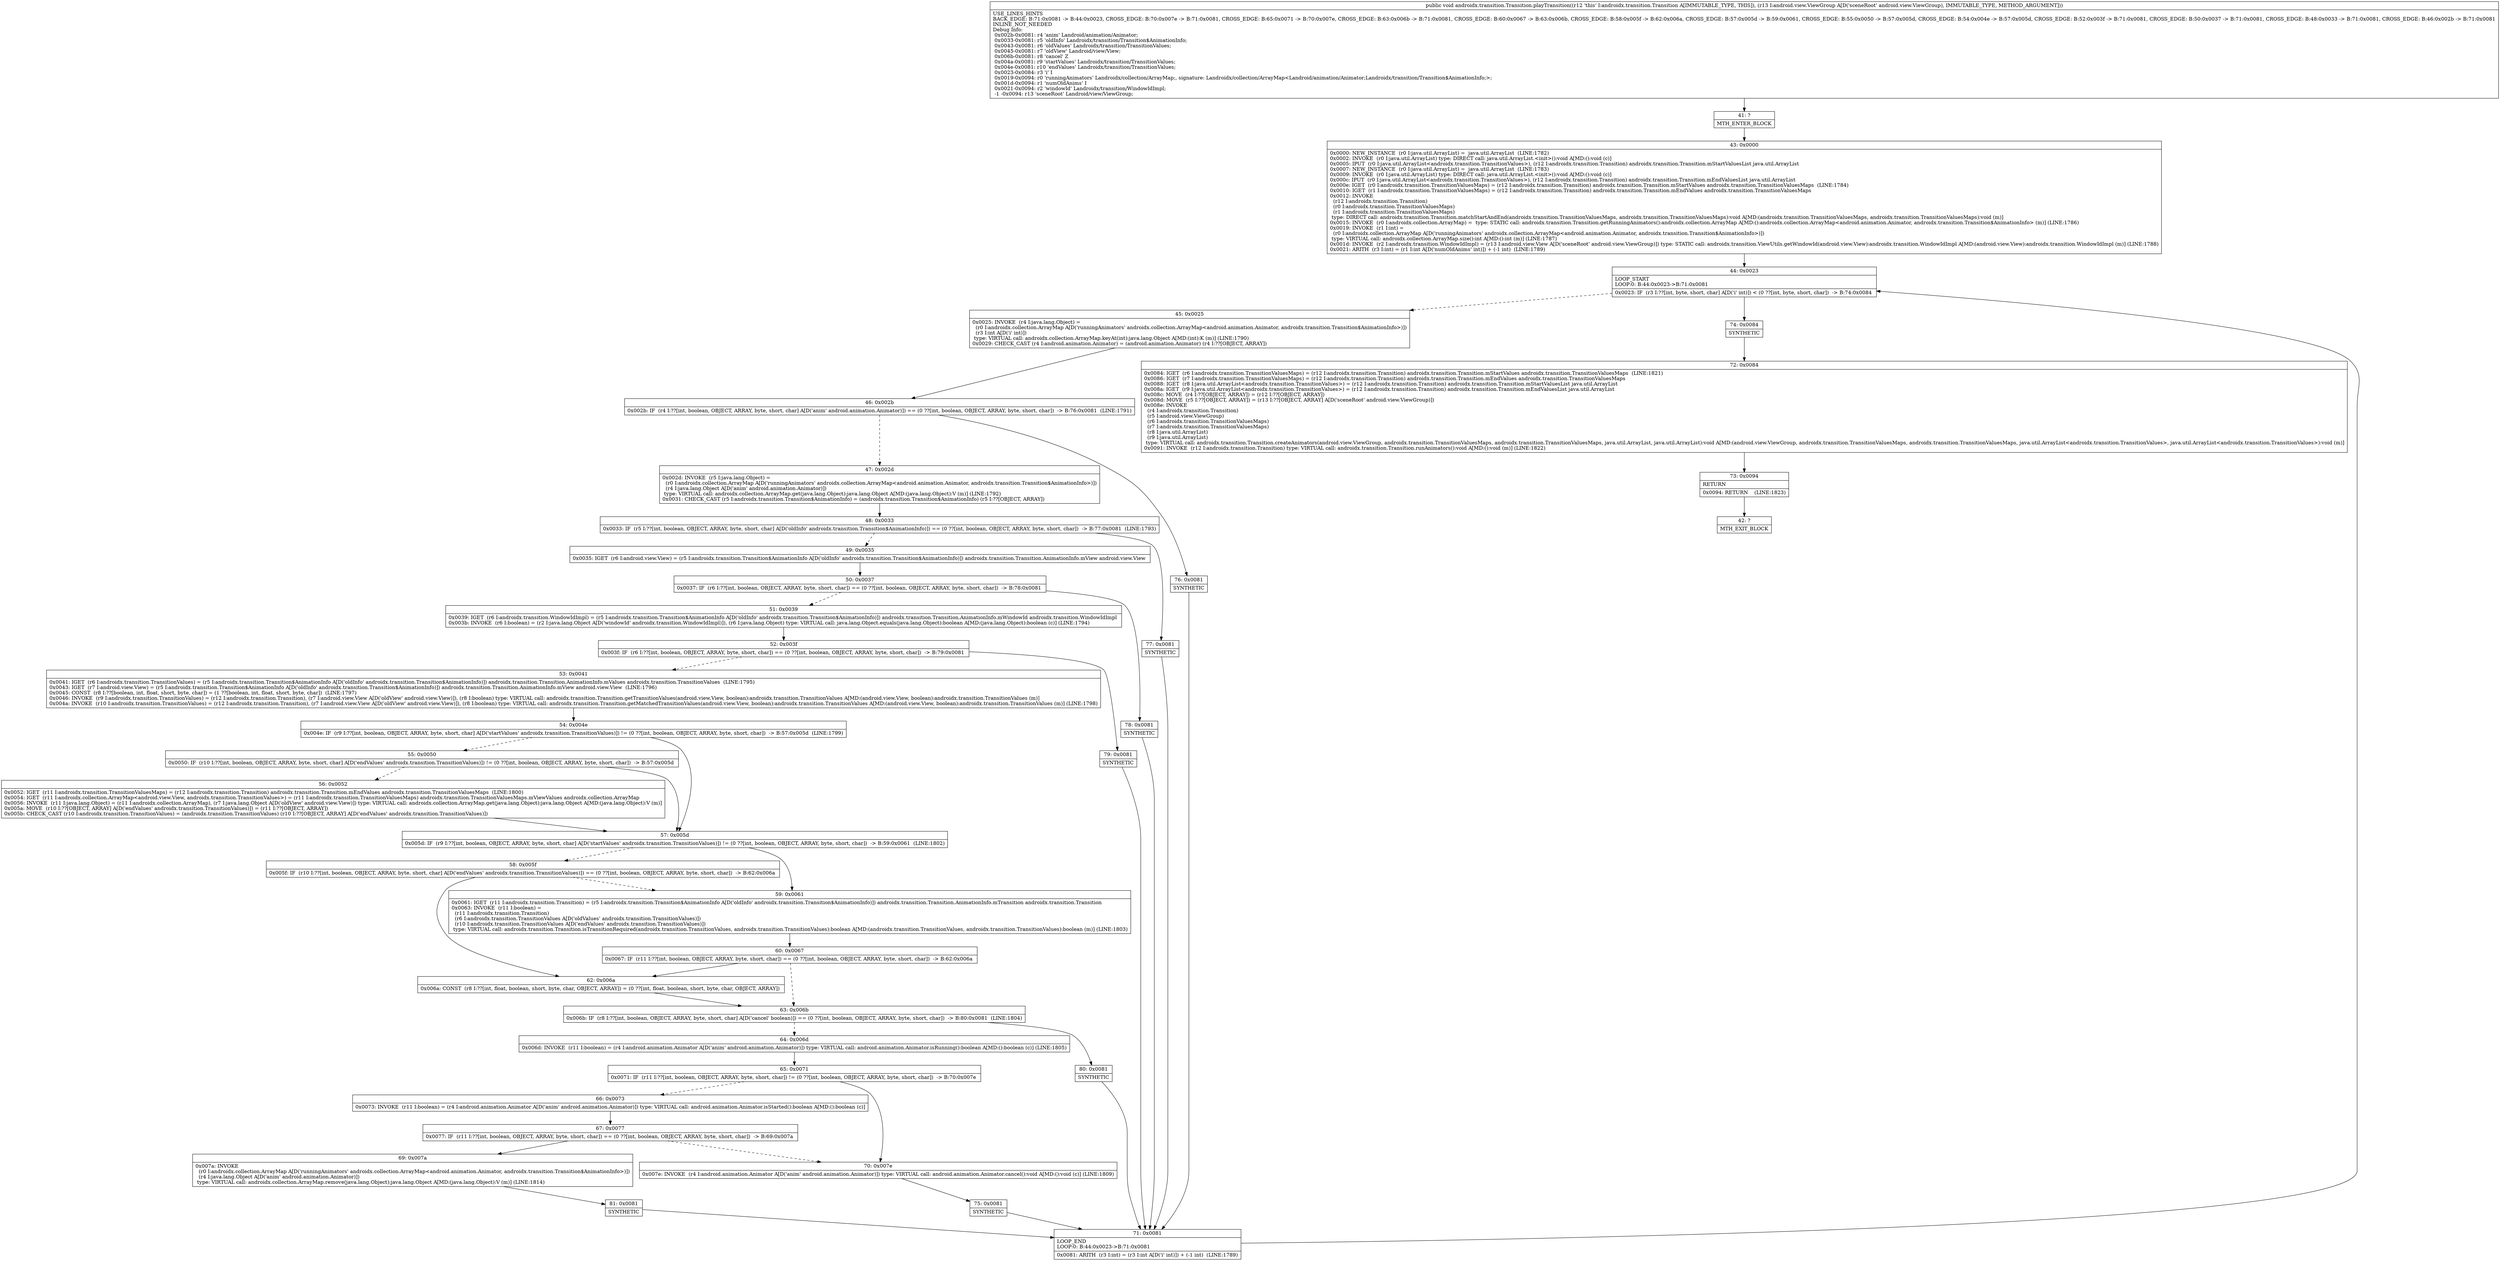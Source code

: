 digraph "CFG forandroidx.transition.Transition.playTransition(Landroid\/view\/ViewGroup;)V" {
Node_41 [shape=record,label="{41\:\ ?|MTH_ENTER_BLOCK\l}"];
Node_43 [shape=record,label="{43\:\ 0x0000|0x0000: NEW_INSTANCE  (r0 I:java.util.ArrayList) =  java.util.ArrayList  (LINE:1782)\l0x0002: INVOKE  (r0 I:java.util.ArrayList) type: DIRECT call: java.util.ArrayList.\<init\>():void A[MD:():void (c)]\l0x0005: IPUT  (r0 I:java.util.ArrayList\<androidx.transition.TransitionValues\>), (r12 I:androidx.transition.Transition) androidx.transition.Transition.mStartValuesList java.util.ArrayList \l0x0007: NEW_INSTANCE  (r0 I:java.util.ArrayList) =  java.util.ArrayList  (LINE:1783)\l0x0009: INVOKE  (r0 I:java.util.ArrayList) type: DIRECT call: java.util.ArrayList.\<init\>():void A[MD:():void (c)]\l0x000c: IPUT  (r0 I:java.util.ArrayList\<androidx.transition.TransitionValues\>), (r12 I:androidx.transition.Transition) androidx.transition.Transition.mEndValuesList java.util.ArrayList \l0x000e: IGET  (r0 I:androidx.transition.TransitionValuesMaps) = (r12 I:androidx.transition.Transition) androidx.transition.Transition.mStartValues androidx.transition.TransitionValuesMaps  (LINE:1784)\l0x0010: IGET  (r1 I:androidx.transition.TransitionValuesMaps) = (r12 I:androidx.transition.Transition) androidx.transition.Transition.mEndValues androidx.transition.TransitionValuesMaps \l0x0012: INVOKE  \l  (r12 I:androidx.transition.Transition)\l  (r0 I:androidx.transition.TransitionValuesMaps)\l  (r1 I:androidx.transition.TransitionValuesMaps)\l type: DIRECT call: androidx.transition.Transition.matchStartAndEnd(androidx.transition.TransitionValuesMaps, androidx.transition.TransitionValuesMaps):void A[MD:(androidx.transition.TransitionValuesMaps, androidx.transition.TransitionValuesMaps):void (m)]\l0x0015: INVOKE  (r0 I:androidx.collection.ArrayMap) =  type: STATIC call: androidx.transition.Transition.getRunningAnimators():androidx.collection.ArrayMap A[MD:():androidx.collection.ArrayMap\<android.animation.Animator, androidx.transition.Transition$AnimationInfo\> (m)] (LINE:1786)\l0x0019: INVOKE  (r1 I:int) = \l  (r0 I:androidx.collection.ArrayMap A[D('runningAnimators' androidx.collection.ArrayMap\<android.animation.Animator, androidx.transition.Transition$AnimationInfo\>)])\l type: VIRTUAL call: androidx.collection.ArrayMap.size():int A[MD:():int (m)] (LINE:1787)\l0x001d: INVOKE  (r2 I:androidx.transition.WindowIdImpl) = (r13 I:android.view.View A[D('sceneRoot' android.view.ViewGroup)]) type: STATIC call: androidx.transition.ViewUtils.getWindowId(android.view.View):androidx.transition.WindowIdImpl A[MD:(android.view.View):androidx.transition.WindowIdImpl (m)] (LINE:1788)\l0x0021: ARITH  (r3 I:int) = (r1 I:int A[D('numOldAnims' int)]) + (\-1 int)  (LINE:1789)\l}"];
Node_44 [shape=record,label="{44\:\ 0x0023|LOOP_START\lLOOP:0: B:44:0x0023\-\>B:71:0x0081\l|0x0023: IF  (r3 I:??[int, byte, short, char] A[D('i' int)]) \< (0 ??[int, byte, short, char])  \-\> B:74:0x0084 \l}"];
Node_45 [shape=record,label="{45\:\ 0x0025|0x0025: INVOKE  (r4 I:java.lang.Object) = \l  (r0 I:androidx.collection.ArrayMap A[D('runningAnimators' androidx.collection.ArrayMap\<android.animation.Animator, androidx.transition.Transition$AnimationInfo\>)])\l  (r3 I:int A[D('i' int)])\l type: VIRTUAL call: androidx.collection.ArrayMap.keyAt(int):java.lang.Object A[MD:(int):K (m)] (LINE:1790)\l0x0029: CHECK_CAST (r4 I:android.animation.Animator) = (android.animation.Animator) (r4 I:??[OBJECT, ARRAY]) \l}"];
Node_46 [shape=record,label="{46\:\ 0x002b|0x002b: IF  (r4 I:??[int, boolean, OBJECT, ARRAY, byte, short, char] A[D('anim' android.animation.Animator)]) == (0 ??[int, boolean, OBJECT, ARRAY, byte, short, char])  \-\> B:76:0x0081  (LINE:1791)\l}"];
Node_47 [shape=record,label="{47\:\ 0x002d|0x002d: INVOKE  (r5 I:java.lang.Object) = \l  (r0 I:androidx.collection.ArrayMap A[D('runningAnimators' androidx.collection.ArrayMap\<android.animation.Animator, androidx.transition.Transition$AnimationInfo\>)])\l  (r4 I:java.lang.Object A[D('anim' android.animation.Animator)])\l type: VIRTUAL call: androidx.collection.ArrayMap.get(java.lang.Object):java.lang.Object A[MD:(java.lang.Object):V (m)] (LINE:1792)\l0x0031: CHECK_CAST (r5 I:androidx.transition.Transition$AnimationInfo) = (androidx.transition.Transition$AnimationInfo) (r5 I:??[OBJECT, ARRAY]) \l}"];
Node_48 [shape=record,label="{48\:\ 0x0033|0x0033: IF  (r5 I:??[int, boolean, OBJECT, ARRAY, byte, short, char] A[D('oldInfo' androidx.transition.Transition$AnimationInfo)]) == (0 ??[int, boolean, OBJECT, ARRAY, byte, short, char])  \-\> B:77:0x0081  (LINE:1793)\l}"];
Node_49 [shape=record,label="{49\:\ 0x0035|0x0035: IGET  (r6 I:android.view.View) = (r5 I:androidx.transition.Transition$AnimationInfo A[D('oldInfo' androidx.transition.Transition$AnimationInfo)]) androidx.transition.Transition.AnimationInfo.mView android.view.View \l}"];
Node_50 [shape=record,label="{50\:\ 0x0037|0x0037: IF  (r6 I:??[int, boolean, OBJECT, ARRAY, byte, short, char]) == (0 ??[int, boolean, OBJECT, ARRAY, byte, short, char])  \-\> B:78:0x0081 \l}"];
Node_51 [shape=record,label="{51\:\ 0x0039|0x0039: IGET  (r6 I:androidx.transition.WindowIdImpl) = (r5 I:androidx.transition.Transition$AnimationInfo A[D('oldInfo' androidx.transition.Transition$AnimationInfo)]) androidx.transition.Transition.AnimationInfo.mWindowId androidx.transition.WindowIdImpl \l0x003b: INVOKE  (r6 I:boolean) = (r2 I:java.lang.Object A[D('windowId' androidx.transition.WindowIdImpl)]), (r6 I:java.lang.Object) type: VIRTUAL call: java.lang.Object.equals(java.lang.Object):boolean A[MD:(java.lang.Object):boolean (c)] (LINE:1794)\l}"];
Node_52 [shape=record,label="{52\:\ 0x003f|0x003f: IF  (r6 I:??[int, boolean, OBJECT, ARRAY, byte, short, char]) == (0 ??[int, boolean, OBJECT, ARRAY, byte, short, char])  \-\> B:79:0x0081 \l}"];
Node_53 [shape=record,label="{53\:\ 0x0041|0x0041: IGET  (r6 I:androidx.transition.TransitionValues) = (r5 I:androidx.transition.Transition$AnimationInfo A[D('oldInfo' androidx.transition.Transition$AnimationInfo)]) androidx.transition.Transition.AnimationInfo.mValues androidx.transition.TransitionValues  (LINE:1795)\l0x0043: IGET  (r7 I:android.view.View) = (r5 I:androidx.transition.Transition$AnimationInfo A[D('oldInfo' androidx.transition.Transition$AnimationInfo)]) androidx.transition.Transition.AnimationInfo.mView android.view.View  (LINE:1796)\l0x0045: CONST  (r8 I:??[boolean, int, float, short, byte, char]) = (1 ??[boolean, int, float, short, byte, char])  (LINE:1797)\l0x0046: INVOKE  (r9 I:androidx.transition.TransitionValues) = (r12 I:androidx.transition.Transition), (r7 I:android.view.View A[D('oldView' android.view.View)]), (r8 I:boolean) type: VIRTUAL call: androidx.transition.Transition.getTransitionValues(android.view.View, boolean):androidx.transition.TransitionValues A[MD:(android.view.View, boolean):androidx.transition.TransitionValues (m)]\l0x004a: INVOKE  (r10 I:androidx.transition.TransitionValues) = (r12 I:androidx.transition.Transition), (r7 I:android.view.View A[D('oldView' android.view.View)]), (r8 I:boolean) type: VIRTUAL call: androidx.transition.Transition.getMatchedTransitionValues(android.view.View, boolean):androidx.transition.TransitionValues A[MD:(android.view.View, boolean):androidx.transition.TransitionValues (m)] (LINE:1798)\l}"];
Node_54 [shape=record,label="{54\:\ 0x004e|0x004e: IF  (r9 I:??[int, boolean, OBJECT, ARRAY, byte, short, char] A[D('startValues' androidx.transition.TransitionValues)]) != (0 ??[int, boolean, OBJECT, ARRAY, byte, short, char])  \-\> B:57:0x005d  (LINE:1799)\l}"];
Node_55 [shape=record,label="{55\:\ 0x0050|0x0050: IF  (r10 I:??[int, boolean, OBJECT, ARRAY, byte, short, char] A[D('endValues' androidx.transition.TransitionValues)]) != (0 ??[int, boolean, OBJECT, ARRAY, byte, short, char])  \-\> B:57:0x005d \l}"];
Node_56 [shape=record,label="{56\:\ 0x0052|0x0052: IGET  (r11 I:androidx.transition.TransitionValuesMaps) = (r12 I:androidx.transition.Transition) androidx.transition.Transition.mEndValues androidx.transition.TransitionValuesMaps  (LINE:1800)\l0x0054: IGET  (r11 I:androidx.collection.ArrayMap\<android.view.View, androidx.transition.TransitionValues\>) = (r11 I:androidx.transition.TransitionValuesMaps) androidx.transition.TransitionValuesMaps.mViewValues androidx.collection.ArrayMap \l0x0056: INVOKE  (r11 I:java.lang.Object) = (r11 I:androidx.collection.ArrayMap), (r7 I:java.lang.Object A[D('oldView' android.view.View)]) type: VIRTUAL call: androidx.collection.ArrayMap.get(java.lang.Object):java.lang.Object A[MD:(java.lang.Object):V (m)]\l0x005a: MOVE  (r10 I:??[OBJECT, ARRAY] A[D('endValues' androidx.transition.TransitionValues)]) = (r11 I:??[OBJECT, ARRAY]) \l0x005b: CHECK_CAST (r10 I:androidx.transition.TransitionValues) = (androidx.transition.TransitionValues) (r10 I:??[OBJECT, ARRAY] A[D('endValues' androidx.transition.TransitionValues)]) \l}"];
Node_57 [shape=record,label="{57\:\ 0x005d|0x005d: IF  (r9 I:??[int, boolean, OBJECT, ARRAY, byte, short, char] A[D('startValues' androidx.transition.TransitionValues)]) != (0 ??[int, boolean, OBJECT, ARRAY, byte, short, char])  \-\> B:59:0x0061  (LINE:1802)\l}"];
Node_58 [shape=record,label="{58\:\ 0x005f|0x005f: IF  (r10 I:??[int, boolean, OBJECT, ARRAY, byte, short, char] A[D('endValues' androidx.transition.TransitionValues)]) == (0 ??[int, boolean, OBJECT, ARRAY, byte, short, char])  \-\> B:62:0x006a \l}"];
Node_62 [shape=record,label="{62\:\ 0x006a|0x006a: CONST  (r8 I:??[int, float, boolean, short, byte, char, OBJECT, ARRAY]) = (0 ??[int, float, boolean, short, byte, char, OBJECT, ARRAY]) \l}"];
Node_63 [shape=record,label="{63\:\ 0x006b|0x006b: IF  (r8 I:??[int, boolean, OBJECT, ARRAY, byte, short, char] A[D('cancel' boolean)]) == (0 ??[int, boolean, OBJECT, ARRAY, byte, short, char])  \-\> B:80:0x0081  (LINE:1804)\l}"];
Node_64 [shape=record,label="{64\:\ 0x006d|0x006d: INVOKE  (r11 I:boolean) = (r4 I:android.animation.Animator A[D('anim' android.animation.Animator)]) type: VIRTUAL call: android.animation.Animator.isRunning():boolean A[MD:():boolean (c)] (LINE:1805)\l}"];
Node_65 [shape=record,label="{65\:\ 0x0071|0x0071: IF  (r11 I:??[int, boolean, OBJECT, ARRAY, byte, short, char]) != (0 ??[int, boolean, OBJECT, ARRAY, byte, short, char])  \-\> B:70:0x007e \l}"];
Node_66 [shape=record,label="{66\:\ 0x0073|0x0073: INVOKE  (r11 I:boolean) = (r4 I:android.animation.Animator A[D('anim' android.animation.Animator)]) type: VIRTUAL call: android.animation.Animator.isStarted():boolean A[MD:():boolean (c)]\l}"];
Node_67 [shape=record,label="{67\:\ 0x0077|0x0077: IF  (r11 I:??[int, boolean, OBJECT, ARRAY, byte, short, char]) == (0 ??[int, boolean, OBJECT, ARRAY, byte, short, char])  \-\> B:69:0x007a \l}"];
Node_69 [shape=record,label="{69\:\ 0x007a|0x007a: INVOKE  \l  (r0 I:androidx.collection.ArrayMap A[D('runningAnimators' androidx.collection.ArrayMap\<android.animation.Animator, androidx.transition.Transition$AnimationInfo\>)])\l  (r4 I:java.lang.Object A[D('anim' android.animation.Animator)])\l type: VIRTUAL call: androidx.collection.ArrayMap.remove(java.lang.Object):java.lang.Object A[MD:(java.lang.Object):V (m)] (LINE:1814)\l}"];
Node_81 [shape=record,label="{81\:\ 0x0081|SYNTHETIC\l}"];
Node_71 [shape=record,label="{71\:\ 0x0081|LOOP_END\lLOOP:0: B:44:0x0023\-\>B:71:0x0081\l|0x0081: ARITH  (r3 I:int) = (r3 I:int A[D('i' int)]) + (\-1 int)  (LINE:1789)\l}"];
Node_70 [shape=record,label="{70\:\ 0x007e|0x007e: INVOKE  (r4 I:android.animation.Animator A[D('anim' android.animation.Animator)]) type: VIRTUAL call: android.animation.Animator.cancel():void A[MD:():void (c)] (LINE:1809)\l}"];
Node_75 [shape=record,label="{75\:\ 0x0081|SYNTHETIC\l}"];
Node_80 [shape=record,label="{80\:\ 0x0081|SYNTHETIC\l}"];
Node_59 [shape=record,label="{59\:\ 0x0061|0x0061: IGET  (r11 I:androidx.transition.Transition) = (r5 I:androidx.transition.Transition$AnimationInfo A[D('oldInfo' androidx.transition.Transition$AnimationInfo)]) androidx.transition.Transition.AnimationInfo.mTransition androidx.transition.Transition \l0x0063: INVOKE  (r11 I:boolean) = \l  (r11 I:androidx.transition.Transition)\l  (r6 I:androidx.transition.TransitionValues A[D('oldValues' androidx.transition.TransitionValues)])\l  (r10 I:androidx.transition.TransitionValues A[D('endValues' androidx.transition.TransitionValues)])\l type: VIRTUAL call: androidx.transition.Transition.isTransitionRequired(androidx.transition.TransitionValues, androidx.transition.TransitionValues):boolean A[MD:(androidx.transition.TransitionValues, androidx.transition.TransitionValues):boolean (m)] (LINE:1803)\l}"];
Node_60 [shape=record,label="{60\:\ 0x0067|0x0067: IF  (r11 I:??[int, boolean, OBJECT, ARRAY, byte, short, char]) == (0 ??[int, boolean, OBJECT, ARRAY, byte, short, char])  \-\> B:62:0x006a \l}"];
Node_79 [shape=record,label="{79\:\ 0x0081|SYNTHETIC\l}"];
Node_78 [shape=record,label="{78\:\ 0x0081|SYNTHETIC\l}"];
Node_77 [shape=record,label="{77\:\ 0x0081|SYNTHETIC\l}"];
Node_76 [shape=record,label="{76\:\ 0x0081|SYNTHETIC\l}"];
Node_74 [shape=record,label="{74\:\ 0x0084|SYNTHETIC\l}"];
Node_72 [shape=record,label="{72\:\ 0x0084|0x0084: IGET  (r6 I:androidx.transition.TransitionValuesMaps) = (r12 I:androidx.transition.Transition) androidx.transition.Transition.mStartValues androidx.transition.TransitionValuesMaps  (LINE:1821)\l0x0086: IGET  (r7 I:androidx.transition.TransitionValuesMaps) = (r12 I:androidx.transition.Transition) androidx.transition.Transition.mEndValues androidx.transition.TransitionValuesMaps \l0x0088: IGET  (r8 I:java.util.ArrayList\<androidx.transition.TransitionValues\>) = (r12 I:androidx.transition.Transition) androidx.transition.Transition.mStartValuesList java.util.ArrayList \l0x008a: IGET  (r9 I:java.util.ArrayList\<androidx.transition.TransitionValues\>) = (r12 I:androidx.transition.Transition) androidx.transition.Transition.mEndValuesList java.util.ArrayList \l0x008c: MOVE  (r4 I:??[OBJECT, ARRAY]) = (r12 I:??[OBJECT, ARRAY]) \l0x008d: MOVE  (r5 I:??[OBJECT, ARRAY]) = (r13 I:??[OBJECT, ARRAY] A[D('sceneRoot' android.view.ViewGroup)]) \l0x008e: INVOKE  \l  (r4 I:androidx.transition.Transition)\l  (r5 I:android.view.ViewGroup)\l  (r6 I:androidx.transition.TransitionValuesMaps)\l  (r7 I:androidx.transition.TransitionValuesMaps)\l  (r8 I:java.util.ArrayList)\l  (r9 I:java.util.ArrayList)\l type: VIRTUAL call: androidx.transition.Transition.createAnimators(android.view.ViewGroup, androidx.transition.TransitionValuesMaps, androidx.transition.TransitionValuesMaps, java.util.ArrayList, java.util.ArrayList):void A[MD:(android.view.ViewGroup, androidx.transition.TransitionValuesMaps, androidx.transition.TransitionValuesMaps, java.util.ArrayList\<androidx.transition.TransitionValues\>, java.util.ArrayList\<androidx.transition.TransitionValues\>):void (m)]\l0x0091: INVOKE  (r12 I:androidx.transition.Transition) type: VIRTUAL call: androidx.transition.Transition.runAnimators():void A[MD:():void (m)] (LINE:1822)\l}"];
Node_73 [shape=record,label="{73\:\ 0x0094|RETURN\l|0x0094: RETURN    (LINE:1823)\l}"];
Node_42 [shape=record,label="{42\:\ ?|MTH_EXIT_BLOCK\l}"];
MethodNode[shape=record,label="{public void androidx.transition.Transition.playTransition((r12 'this' I:androidx.transition.Transition A[IMMUTABLE_TYPE, THIS]), (r13 I:android.view.ViewGroup A[D('sceneRoot' android.view.ViewGroup), IMMUTABLE_TYPE, METHOD_ARGUMENT]))  | USE_LINES_HINTS\lBACK_EDGE: B:71:0x0081 \-\> B:44:0x0023, CROSS_EDGE: B:70:0x007e \-\> B:71:0x0081, CROSS_EDGE: B:65:0x0071 \-\> B:70:0x007e, CROSS_EDGE: B:63:0x006b \-\> B:71:0x0081, CROSS_EDGE: B:60:0x0067 \-\> B:63:0x006b, CROSS_EDGE: B:58:0x005f \-\> B:62:0x006a, CROSS_EDGE: B:57:0x005d \-\> B:59:0x0061, CROSS_EDGE: B:55:0x0050 \-\> B:57:0x005d, CROSS_EDGE: B:54:0x004e \-\> B:57:0x005d, CROSS_EDGE: B:52:0x003f \-\> B:71:0x0081, CROSS_EDGE: B:50:0x0037 \-\> B:71:0x0081, CROSS_EDGE: B:48:0x0033 \-\> B:71:0x0081, CROSS_EDGE: B:46:0x002b \-\> B:71:0x0081\lINLINE_NOT_NEEDED\lDebug Info:\l  0x002b\-0x0081: r4 'anim' Landroid\/animation\/Animator;\l  0x0033\-0x0081: r5 'oldInfo' Landroidx\/transition\/Transition$AnimationInfo;\l  0x0043\-0x0081: r6 'oldValues' Landroidx\/transition\/TransitionValues;\l  0x0045\-0x0081: r7 'oldView' Landroid\/view\/View;\l  0x006b\-0x0081: r8 'cancel' Z\l  0x004a\-0x0081: r9 'startValues' Landroidx\/transition\/TransitionValues;\l  0x004e\-0x0081: r10 'endValues' Landroidx\/transition\/TransitionValues;\l  0x0023\-0x0084: r3 'i' I\l  0x0019\-0x0094: r0 'runningAnimators' Landroidx\/collection\/ArrayMap;, signature: Landroidx\/collection\/ArrayMap\<Landroid\/animation\/Animator;Landroidx\/transition\/Transition$AnimationInfo;\>;\l  0x001d\-0x0094: r1 'numOldAnims' I\l  0x0021\-0x0094: r2 'windowId' Landroidx\/transition\/WindowIdImpl;\l  \-1 \-0x0094: r13 'sceneRoot' Landroid\/view\/ViewGroup;\l}"];
MethodNode -> Node_41;Node_41 -> Node_43;
Node_43 -> Node_44;
Node_44 -> Node_45[style=dashed];
Node_44 -> Node_74;
Node_45 -> Node_46;
Node_46 -> Node_47[style=dashed];
Node_46 -> Node_76;
Node_47 -> Node_48;
Node_48 -> Node_49[style=dashed];
Node_48 -> Node_77;
Node_49 -> Node_50;
Node_50 -> Node_51[style=dashed];
Node_50 -> Node_78;
Node_51 -> Node_52;
Node_52 -> Node_53[style=dashed];
Node_52 -> Node_79;
Node_53 -> Node_54;
Node_54 -> Node_55[style=dashed];
Node_54 -> Node_57;
Node_55 -> Node_56[style=dashed];
Node_55 -> Node_57;
Node_56 -> Node_57;
Node_57 -> Node_58[style=dashed];
Node_57 -> Node_59;
Node_58 -> Node_59[style=dashed];
Node_58 -> Node_62;
Node_62 -> Node_63;
Node_63 -> Node_64[style=dashed];
Node_63 -> Node_80;
Node_64 -> Node_65;
Node_65 -> Node_66[style=dashed];
Node_65 -> Node_70;
Node_66 -> Node_67;
Node_67 -> Node_69;
Node_67 -> Node_70[style=dashed];
Node_69 -> Node_81;
Node_81 -> Node_71;
Node_71 -> Node_44;
Node_70 -> Node_75;
Node_75 -> Node_71;
Node_80 -> Node_71;
Node_59 -> Node_60;
Node_60 -> Node_62;
Node_60 -> Node_63[style=dashed];
Node_79 -> Node_71;
Node_78 -> Node_71;
Node_77 -> Node_71;
Node_76 -> Node_71;
Node_74 -> Node_72;
Node_72 -> Node_73;
Node_73 -> Node_42;
}

